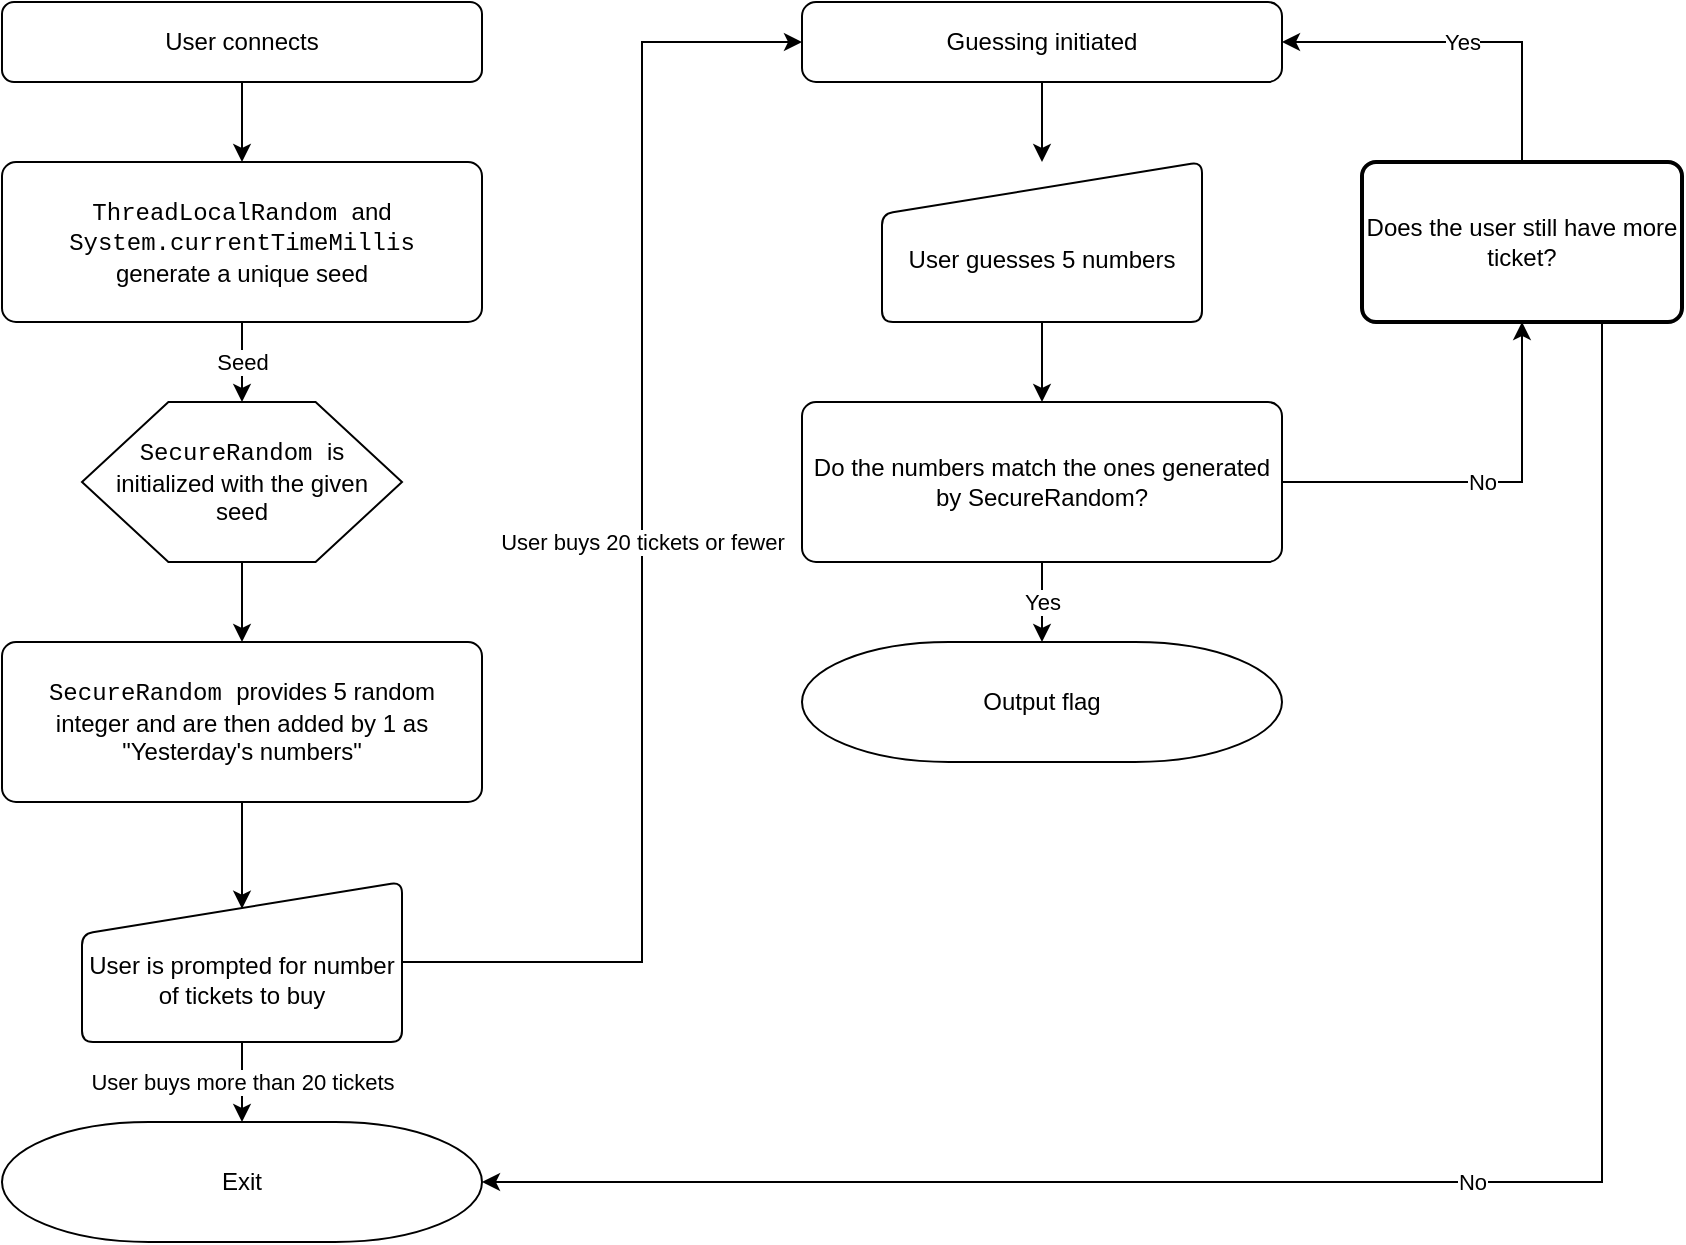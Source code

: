 <mxfile version="13.3.9" type="device"><diagram id="C5RBs43oDa-KdzZeNtuy" name="Page-1"><mxGraphModel dx="890" dy="1355" grid="1" gridSize="10" guides="1" tooltips="1" connect="1" arrows="1" fold="1" page="1" pageScale="1" pageWidth="827" pageHeight="1169" math="0" shadow="0"><root><mxCell id="WIyWlLk6GJQsqaUBKTNV-0"/><mxCell id="WIyWlLk6GJQsqaUBKTNV-1" parent="WIyWlLk6GJQsqaUBKTNV-0"/><mxCell id="m5Gq4WW-aWPqG3vkl4zD-5" style="edgeStyle=orthogonalEdgeStyle;rounded=0;orthogonalLoop=1;jettySize=auto;html=1;entryX=0.5;entryY=0;entryDx=0;entryDy=0;strokeWidth=1;" edge="1" parent="WIyWlLk6GJQsqaUBKTNV-1" source="WIyWlLk6GJQsqaUBKTNV-3" target="m5Gq4WW-aWPqG3vkl4zD-0"><mxGeometry relative="1" as="geometry"/></mxCell><mxCell id="WIyWlLk6GJQsqaUBKTNV-3" value="User connects" style="rounded=1;html=1;fontSize=12;glass=0;strokeWidth=1;shadow=0;perimeterSpacing=0;spacing=10;whiteSpace=wrap;" parent="WIyWlLk6GJQsqaUBKTNV-1" vertex="1"><mxGeometry x="160" y="80" width="240" height="40" as="geometry"/></mxCell><mxCell id="m5Gq4WW-aWPqG3vkl4zD-4" value="Seed" style="edgeStyle=orthogonalEdgeStyle;rounded=0;orthogonalLoop=1;jettySize=auto;html=1;entryX=0.5;entryY=0;entryDx=0;entryDy=0;strokeWidth=1;" edge="1" parent="WIyWlLk6GJQsqaUBKTNV-1" source="m5Gq4WW-aWPqG3vkl4zD-0" target="m5Gq4WW-aWPqG3vkl4zD-3"><mxGeometry relative="1" as="geometry"/></mxCell><mxCell id="m5Gq4WW-aWPqG3vkl4zD-0" value="&lt;font face=&quot;Courier New&quot;&gt;ThreadLocalRandom &lt;/font&gt;and &lt;font face=&quot;Courier New&quot;&gt;System.currentTimeMillis&lt;/font&gt; generate a unique seed" style="rounded=1;html=1;absoluteArcSize=1;arcSize=14;strokeWidth=1;spacing=10;perimeterSpacing=0;whiteSpace=wrap;" vertex="1" parent="WIyWlLk6GJQsqaUBKTNV-1"><mxGeometry x="160" y="160" width="240" height="80" as="geometry"/></mxCell><mxCell id="m5Gq4WW-aWPqG3vkl4zD-7" style="edgeStyle=orthogonalEdgeStyle;rounded=0;orthogonalLoop=1;jettySize=auto;html=1;entryX=0.5;entryY=0;entryDx=0;entryDy=0;strokeWidth=1;" edge="1" parent="WIyWlLk6GJQsqaUBKTNV-1" source="m5Gq4WW-aWPqG3vkl4zD-3" target="m5Gq4WW-aWPqG3vkl4zD-6"><mxGeometry relative="1" as="geometry"/></mxCell><mxCell id="m5Gq4WW-aWPqG3vkl4zD-3" value="&lt;font face=&quot;Courier New&quot;&gt;SecureRandom &lt;/font&gt;is initialized with the given seed" style="verticalLabelPosition=middle;verticalAlign=middle;html=1;shape=hexagon;perimeter=hexagonPerimeter2;arcSize=6;size=0.27;strokeColor=#000000;strokeWidth=1;labelPosition=center;align=center;spacing=10;whiteSpace=wrap;" vertex="1" parent="WIyWlLk6GJQsqaUBKTNV-1"><mxGeometry x="200" y="280" width="160" height="80" as="geometry"/></mxCell><mxCell id="m5Gq4WW-aWPqG3vkl4zD-9" style="edgeStyle=orthogonalEdgeStyle;rounded=0;orthogonalLoop=1;jettySize=auto;html=1;entryX=0.5;entryY=0.167;entryDx=0;entryDy=0;entryPerimeter=0;strokeWidth=1;" edge="1" parent="WIyWlLk6GJQsqaUBKTNV-1" source="m5Gq4WW-aWPqG3vkl4zD-6" target="m5Gq4WW-aWPqG3vkl4zD-8"><mxGeometry relative="1" as="geometry"/></mxCell><mxCell id="m5Gq4WW-aWPqG3vkl4zD-6" value="&lt;font face=&quot;Courier New&quot;&gt;SecureRandom &lt;/font&gt;provides 5 random integer and are then added by 1 as &quot;Yesterday's numbers&quot;" style="rounded=1;html=1;absoluteArcSize=1;arcSize=14;strokeWidth=1;spacing=10;perimeterSpacing=0;whiteSpace=wrap;" vertex="1" parent="WIyWlLk6GJQsqaUBKTNV-1"><mxGeometry x="160" y="400" width="240" height="80" as="geometry"/></mxCell><mxCell id="m5Gq4WW-aWPqG3vkl4zD-12" value="User buys more than 20 tickets" style="edgeStyle=orthogonalEdgeStyle;rounded=0;orthogonalLoop=1;jettySize=auto;html=1;entryX=0.5;entryY=0;entryDx=0;entryDy=0;entryPerimeter=0;strokeWidth=1;" edge="1" parent="WIyWlLk6GJQsqaUBKTNV-1" source="m5Gq4WW-aWPqG3vkl4zD-8" target="m5Gq4WW-aWPqG3vkl4zD-11"><mxGeometry relative="1" as="geometry"/></mxCell><mxCell id="m5Gq4WW-aWPqG3vkl4zD-13" value="User buys 20 tickets or fewer" style="edgeStyle=orthogonalEdgeStyle;rounded=0;orthogonalLoop=1;jettySize=auto;html=1;entryX=0;entryY=0.5;entryDx=0;entryDy=0;strokeWidth=1;" edge="1" parent="WIyWlLk6GJQsqaUBKTNV-1" source="m5Gq4WW-aWPqG3vkl4zD-8" target="m5Gq4WW-aWPqG3vkl4zD-10"><mxGeometry relative="1" as="geometry"><Array as="points"><mxPoint x="480" y="560"/><mxPoint x="480" y="100"/></Array></mxGeometry></mxCell><mxCell id="m5Gq4WW-aWPqG3vkl4zD-8" value="User is prompted for number of tickets to buy" style="html=1;strokeWidth=1;shape=manualInput;whiteSpace=wrap;rounded=1;size=26;arcSize=11;labelPosition=center;verticalLabelPosition=middle;align=center;verticalAlign=middle;spacingTop=18;" vertex="1" parent="WIyWlLk6GJQsqaUBKTNV-1"><mxGeometry x="200" y="520" width="160" height="80" as="geometry"/></mxCell><mxCell id="m5Gq4WW-aWPqG3vkl4zD-17" style="edgeStyle=orthogonalEdgeStyle;rounded=0;orthogonalLoop=1;jettySize=auto;html=1;entryX=0.5;entryY=0;entryDx=0;entryDy=0;strokeWidth=1;" edge="1" parent="WIyWlLk6GJQsqaUBKTNV-1" source="m5Gq4WW-aWPqG3vkl4zD-10" target="m5Gq4WW-aWPqG3vkl4zD-16"><mxGeometry relative="1" as="geometry"/></mxCell><mxCell id="m5Gq4WW-aWPqG3vkl4zD-10" value="Guessing initiated" style="rounded=1;whiteSpace=wrap;html=1;absoluteArcSize=1;arcSize=14;strokeWidth=1;" vertex="1" parent="WIyWlLk6GJQsqaUBKTNV-1"><mxGeometry x="560" y="80" width="240" height="40" as="geometry"/></mxCell><mxCell id="m5Gq4WW-aWPqG3vkl4zD-11" value="Exit" style="strokeWidth=1;html=1;shape=mxgraph.flowchart.terminator;whiteSpace=wrap;" vertex="1" parent="WIyWlLk6GJQsqaUBKTNV-1"><mxGeometry x="160" y="640" width="240" height="60" as="geometry"/></mxCell><mxCell id="m5Gq4WW-aWPqG3vkl4zD-26" style="edgeStyle=orthogonalEdgeStyle;rounded=0;orthogonalLoop=1;jettySize=auto;html=1;entryX=0.5;entryY=0;entryDx=0;entryDy=0;strokeWidth=1;" edge="1" parent="WIyWlLk6GJQsqaUBKTNV-1" source="m5Gq4WW-aWPqG3vkl4zD-16" target="m5Gq4WW-aWPqG3vkl4zD-21"><mxGeometry relative="1" as="geometry"/></mxCell><mxCell id="m5Gq4WW-aWPqG3vkl4zD-16" value="User guesses 5 numbers" style="html=1;strokeWidth=1;shape=manualInput;whiteSpace=wrap;rounded=1;size=26;arcSize=11;labelPosition=center;verticalLabelPosition=middle;align=center;verticalAlign=middle;spacingTop=18;" vertex="1" parent="WIyWlLk6GJQsqaUBKTNV-1"><mxGeometry x="600" y="160" width="160" height="80" as="geometry"/></mxCell><mxCell id="m5Gq4WW-aWPqG3vkl4zD-19" value="Output flag" style="strokeWidth=1;html=1;shape=mxgraph.flowchart.terminator;whiteSpace=wrap;" vertex="1" parent="WIyWlLk6GJQsqaUBKTNV-1"><mxGeometry x="560" y="400" width="240" height="60" as="geometry"/></mxCell><mxCell id="m5Gq4WW-aWPqG3vkl4zD-22" value="Yes" style="edgeStyle=orthogonalEdgeStyle;rounded=0;orthogonalLoop=1;jettySize=auto;html=1;entryX=0.5;entryY=0;entryDx=0;entryDy=0;entryPerimeter=0;strokeWidth=1;" edge="1" parent="WIyWlLk6GJQsqaUBKTNV-1" source="m5Gq4WW-aWPqG3vkl4zD-21" target="m5Gq4WW-aWPqG3vkl4zD-19"><mxGeometry relative="1" as="geometry"/></mxCell><mxCell id="m5Gq4WW-aWPqG3vkl4zD-27" value="No" style="edgeStyle=orthogonalEdgeStyle;rounded=0;orthogonalLoop=1;jettySize=auto;html=1;entryX=0.5;entryY=1;entryDx=0;entryDy=0;strokeWidth=1;" edge="1" parent="WIyWlLk6GJQsqaUBKTNV-1" source="m5Gq4WW-aWPqG3vkl4zD-21" target="m5Gq4WW-aWPqG3vkl4zD-24"><mxGeometry relative="1" as="geometry"/></mxCell><mxCell id="m5Gq4WW-aWPqG3vkl4zD-21" value="Do the numbers match the ones generated by SecureRandom?" style="rounded=1;whiteSpace=wrap;html=1;absoluteArcSize=1;arcSize=14;strokeWidth=1;" vertex="1" parent="WIyWlLk6GJQsqaUBKTNV-1"><mxGeometry x="560" y="280" width="240" height="80" as="geometry"/></mxCell><mxCell id="m5Gq4WW-aWPqG3vkl4zD-28" value="Yes" style="edgeStyle=orthogonalEdgeStyle;rounded=0;orthogonalLoop=1;jettySize=auto;html=1;entryX=1;entryY=0.5;entryDx=0;entryDy=0;strokeWidth=1;" edge="1" parent="WIyWlLk6GJQsqaUBKTNV-1" source="m5Gq4WW-aWPqG3vkl4zD-24" target="m5Gq4WW-aWPqG3vkl4zD-10"><mxGeometry relative="1" as="geometry"><Array as="points"><mxPoint x="920" y="100"/></Array></mxGeometry></mxCell><mxCell id="m5Gq4WW-aWPqG3vkl4zD-29" value="No" style="edgeStyle=orthogonalEdgeStyle;rounded=0;orthogonalLoop=1;jettySize=auto;html=1;strokeWidth=1;" edge="1" parent="WIyWlLk6GJQsqaUBKTNV-1" source="m5Gq4WW-aWPqG3vkl4zD-24" target="m5Gq4WW-aWPqG3vkl4zD-11"><mxGeometry relative="1" as="geometry"><Array as="points"><mxPoint x="960" y="670"/></Array></mxGeometry></mxCell><mxCell id="m5Gq4WW-aWPqG3vkl4zD-24" value="Does the user still have more ticket?" style="rounded=1;whiteSpace=wrap;html=1;absoluteArcSize=1;arcSize=14;strokeWidth=2;" vertex="1" parent="WIyWlLk6GJQsqaUBKTNV-1"><mxGeometry x="840" y="160" width="160" height="80" as="geometry"/></mxCell></root></mxGraphModel></diagram></mxfile>